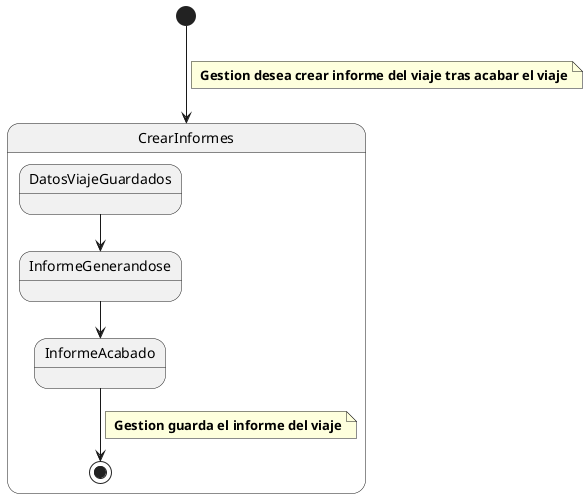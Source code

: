 @startuml CrearInformes
    [*] --> CrearInformes
note on link
 <b> Gestion desea crear informe del viaje tras acabar el viaje
end note

State CrearInformes{

    State StateInformeAcabado as "InformeAcabado"
    State StateInformeGenerandose as "InformeGenerandose"
    State StateDatosViajeGuardados as "DatosViajeGuardados"

    StateDatosViajeGuardados  --> StateInformeGenerandose
    StateInformeGenerandose --> StateInformeAcabado
    StateInformeAcabado --> [*]
 note on link
 <b> Gestion guarda el informe del viaje
end note

}

@enduml

